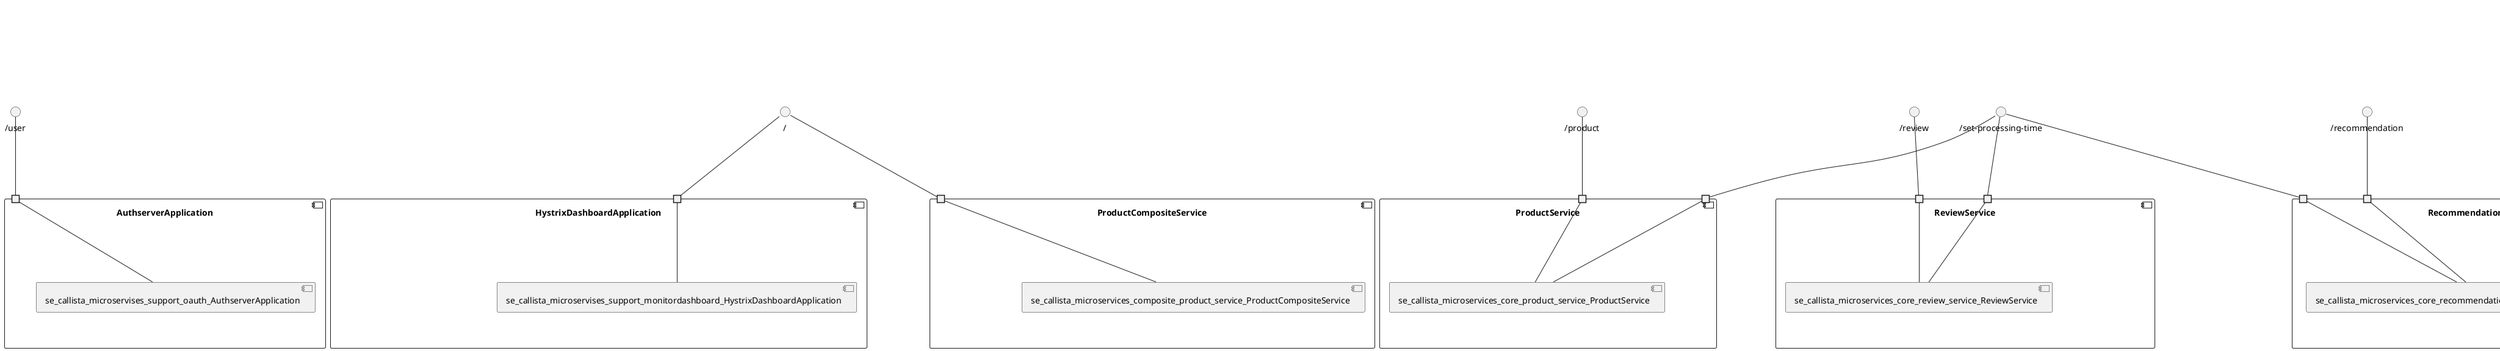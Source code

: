 @startuml
skinparam fixCircleLabelOverlapping true
component "AuthserverApplication\n\n\n\n\n\n" {
[se_callista_microservises_support_oauth_AuthserverApplication]
portin " " as AuthserverApplication.requires._user
"AuthserverApplication.requires._user"--[se_callista_microservises_support_oauth_AuthserverApplication]
}
interface "/user" as interface._user
interface._user--"AuthserverApplication.requires._user"
component "HystrixDashboardApplication\n\n\n\n\n\n" {
[se_callista_microservises_support_monitordashboard_HystrixDashboardApplication]
portin " " as HystrixDashboardApplication.requires._
"HystrixDashboardApplication.requires._"--[se_callista_microservises_support_monitordashboard_HystrixDashboardApplication]
}
interface "/" as interface._
interface._--"HystrixDashboardApplication.requires._"
component "ProductCompositeService\n\n\n\n\n\n" {
[se_callista_microservices_composite_product_service_ProductCompositeService]
portin " " as ProductCompositeService.requires._
"ProductCompositeService.requires._"--[se_callista_microservices_composite_product_service_ProductCompositeService]
}
interface "/" as interface._
interface._--"ProductCompositeService.requires._"
component "ProductService\n\n\n\n\n\n" {
[se_callista_microservices_core_product_service_ProductService]
portin " " as ProductService.requires._product
portin " " as ProductService.requires._set_processing_time
"ProductService.requires._product"--[se_callista_microservices_core_product_service_ProductService]
"ProductService.requires._set_processing_time"--[se_callista_microservices_core_product_service_ProductService]
}
interface "/product" as interface._product
interface._product--"ProductService.requires._product"
interface "/set-processing-time" as interface._set_processing_time
interface._set_processing_time--"ProductService.requires._set_processing_time"
component "RecommendationService\n\n\n\n\n\n" {
[se_callista_microservices_core_recommendation_service_RecommendationService]
portin " " as RecommendationService.requires._recommendation
portin " " as RecommendationService.requires._set_processing_time
"RecommendationService.requires._recommendation"--[se_callista_microservices_core_recommendation_service_RecommendationService]
"RecommendationService.requires._set_processing_time"--[se_callista_microservices_core_recommendation_service_RecommendationService]
}
interface "/recommendation" as interface._recommendation
interface._recommendation--"RecommendationService.requires._recommendation"
interface "/set-processing-time" as interface._set_processing_time
interface._set_processing_time--"RecommendationService.requires._set_processing_time"
component "ReviewService\n\n\n\n\n\n" {
[se_callista_microservices_core_review_service_ReviewService]
portin " " as ReviewService.requires._review
portin " " as ReviewService.requires._set_processing_time
"ReviewService.requires._review"--[se_callista_microservices_core_review_service_ReviewService]
"ReviewService.requires._set_processing_time"--[se_callista_microservices_core_review_service_ReviewService]
}
interface "/review" as interface._review
interface._review--"ReviewService.requires._review"
interface "/set-processing-time" as interface._set_processing_time
interface._set_processing_time--"ReviewService.requires._set_processing_time"
component "ZuulApplication\n\n\n\n\n\n" {
[se_callista_microservises_support_edge_ZuulApplication]
}
interface "se_callista_microservices_util_LoadBalancerClient" as interface.se_callista_microservices_util_LoadBalancerClient
[se_callista_microservices_util_ServiceUtils]..>interface.se_callista_microservices_util_LoadBalancerClient : requires

@enduml
